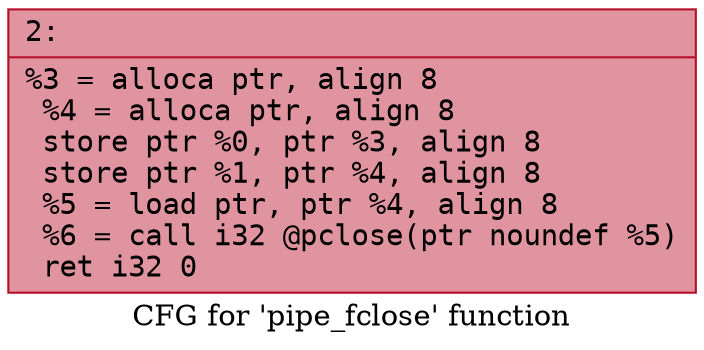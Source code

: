 digraph "CFG for 'pipe_fclose' function" {
	label="CFG for 'pipe_fclose' function";

	Node0x60000028a260 [shape=record,color="#b70d28ff", style=filled, fillcolor="#b70d2870" fontname="Courier",label="{2:\l|  %3 = alloca ptr, align 8\l  %4 = alloca ptr, align 8\l  store ptr %0, ptr %3, align 8\l  store ptr %1, ptr %4, align 8\l  %5 = load ptr, ptr %4, align 8\l  %6 = call i32 @pclose(ptr noundef %5)\l  ret i32 0\l}"];
}
